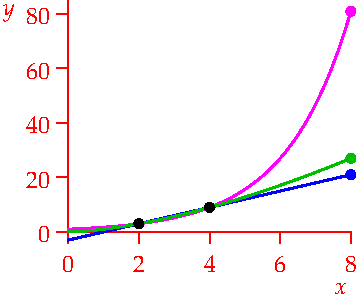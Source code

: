 settings.tex="pdflatex";

texpreamble("\usepackage{amsmath}
\usepackage{amsthm,amssymb}
\usepackage{mathpazo}
\usepackage[svgnames]{xcolor}
\usepackage{textcomp}
");
import graph;


size(180,150,IgnoreAspect);

real f(real x){return 3*x-3;}
real g(real x){return 3^(x/2);}
real b=(log(3))/(log(2));
real h(real x){return x^b;}

dotfactor=10;


draw(graph(f,0,8),blue+linewidth(1));
draw(graph(g,0,8),magenta+linewidth(1));
draw(graph(h,0,8),heavygreen+linewidth(1));

dot((2,3));
dot((4,9));
dot((8,21),blue);
dot((8,81),magenta);
dot((8,27),heavygreen);

xaxis("$x$",0,8,red,RightTicks(new real[]{0,2,4,6,8}));
yaxis("$y$",0,85,red,LeftTicks(new real[]{0,20,40,60,80}));


